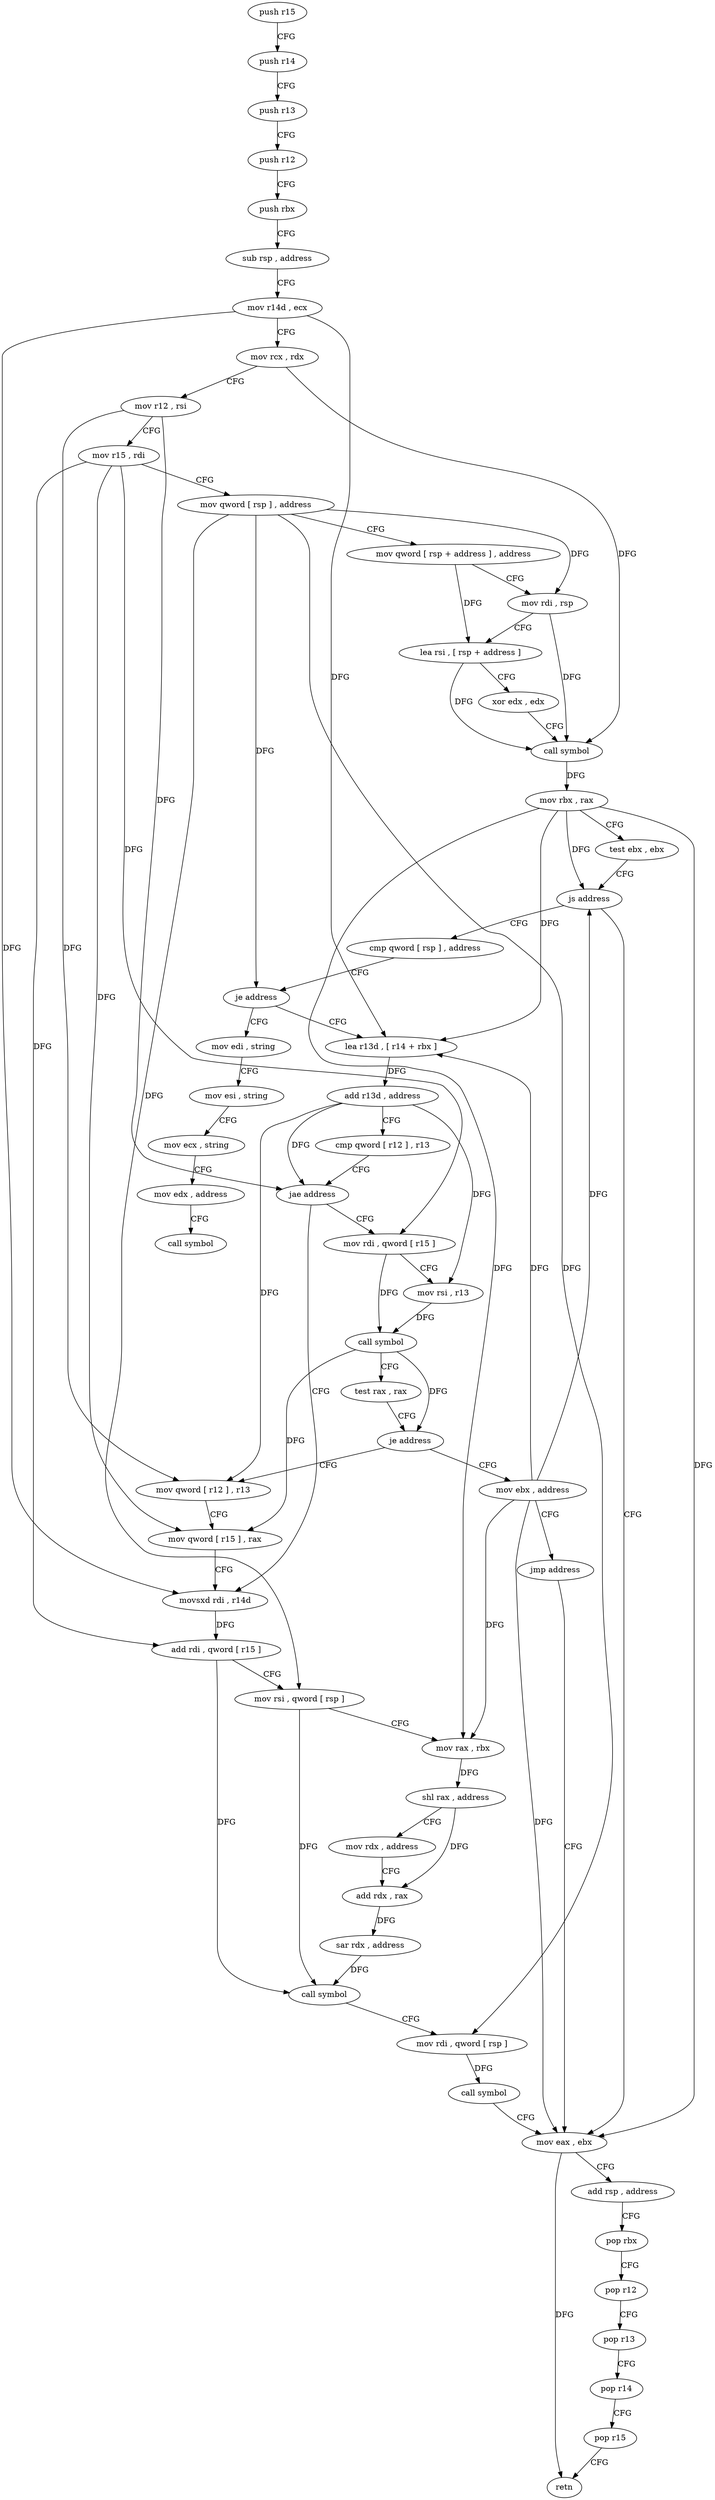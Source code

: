 digraph "func" {
"4211664" [label = "push r15" ]
"4211666" [label = "push r14" ]
"4211668" [label = "push r13" ]
"4211670" [label = "push r12" ]
"4211672" [label = "push rbx" ]
"4211673" [label = "sub rsp , address" ]
"4211677" [label = "mov r14d , ecx" ]
"4211680" [label = "mov rcx , rdx" ]
"4211683" [label = "mov r12 , rsi" ]
"4211686" [label = "mov r15 , rdi" ]
"4211689" [label = "mov qword [ rsp ] , address" ]
"4211697" [label = "mov qword [ rsp + address ] , address" ]
"4211706" [label = "mov rdi , rsp" ]
"4211709" [label = "lea rsi , [ rsp + address ]" ]
"4211714" [label = "xor edx , edx" ]
"4211716" [label = "call symbol" ]
"4211721" [label = "mov rbx , rax" ]
"4211724" [label = "test ebx , ebx" ]
"4211726" [label = "js address" ]
"4211820" [label = "mov eax , ebx" ]
"4211728" [label = "cmp qword [ rsp ] , address" ]
"4211822" [label = "add rsp , address" ]
"4211826" [label = "pop rbx" ]
"4211827" [label = "pop r12" ]
"4211829" [label = "pop r13" ]
"4211831" [label = "pop r14" ]
"4211833" [label = "pop r15" ]
"4211835" [label = "retn" ]
"4211733" [label = "je address" ]
"4211843" [label = "mov edi , string" ]
"4211735" [label = "lea r13d , [ r14 + rbx ]" ]
"4211848" [label = "mov esi , string" ]
"4211853" [label = "mov ecx , string" ]
"4211858" [label = "mov edx , address" ]
"4211863" [label = "call symbol" ]
"4211739" [label = "add r13d , address" ]
"4211743" [label = "cmp qword [ r12 ] , r13" ]
"4211747" [label = "jae address" ]
"4211772" [label = "movsxd rdi , r14d" ]
"4211749" [label = "mov rdi , qword [ r15 ]" ]
"4211775" [label = "add rdi , qword [ r15 ]" ]
"4211778" [label = "mov rsi , qword [ rsp ]" ]
"4211782" [label = "mov rax , rbx" ]
"4211785" [label = "shl rax , address" ]
"4211789" [label = "mov rdx , address" ]
"4211799" [label = "add rdx , rax" ]
"4211802" [label = "sar rdx , address" ]
"4211806" [label = "call symbol" ]
"4211811" [label = "mov rdi , qword [ rsp ]" ]
"4211815" [label = "call symbol" ]
"4211752" [label = "mov rsi , r13" ]
"4211755" [label = "call symbol" ]
"4211760" [label = "test rax , rax" ]
"4211763" [label = "je address" ]
"4211836" [label = "mov ebx , address" ]
"4211765" [label = "mov qword [ r12 ] , r13" ]
"4211841" [label = "jmp address" ]
"4211769" [label = "mov qword [ r15 ] , rax" ]
"4211664" -> "4211666" [ label = "CFG" ]
"4211666" -> "4211668" [ label = "CFG" ]
"4211668" -> "4211670" [ label = "CFG" ]
"4211670" -> "4211672" [ label = "CFG" ]
"4211672" -> "4211673" [ label = "CFG" ]
"4211673" -> "4211677" [ label = "CFG" ]
"4211677" -> "4211680" [ label = "CFG" ]
"4211677" -> "4211735" [ label = "DFG" ]
"4211677" -> "4211772" [ label = "DFG" ]
"4211680" -> "4211683" [ label = "CFG" ]
"4211680" -> "4211716" [ label = "DFG" ]
"4211683" -> "4211686" [ label = "CFG" ]
"4211683" -> "4211747" [ label = "DFG" ]
"4211683" -> "4211765" [ label = "DFG" ]
"4211686" -> "4211689" [ label = "CFG" ]
"4211686" -> "4211775" [ label = "DFG" ]
"4211686" -> "4211749" [ label = "DFG" ]
"4211686" -> "4211769" [ label = "DFG" ]
"4211689" -> "4211697" [ label = "CFG" ]
"4211689" -> "4211733" [ label = "DFG" ]
"4211689" -> "4211778" [ label = "DFG" ]
"4211689" -> "4211811" [ label = "DFG" ]
"4211689" -> "4211706" [ label = "DFG" ]
"4211697" -> "4211706" [ label = "CFG" ]
"4211697" -> "4211709" [ label = "DFG" ]
"4211706" -> "4211709" [ label = "CFG" ]
"4211706" -> "4211716" [ label = "DFG" ]
"4211709" -> "4211714" [ label = "CFG" ]
"4211709" -> "4211716" [ label = "DFG" ]
"4211714" -> "4211716" [ label = "CFG" ]
"4211716" -> "4211721" [ label = "DFG" ]
"4211721" -> "4211724" [ label = "CFG" ]
"4211721" -> "4211726" [ label = "DFG" ]
"4211721" -> "4211820" [ label = "DFG" ]
"4211721" -> "4211735" [ label = "DFG" ]
"4211721" -> "4211782" [ label = "DFG" ]
"4211724" -> "4211726" [ label = "CFG" ]
"4211726" -> "4211820" [ label = "CFG" ]
"4211726" -> "4211728" [ label = "CFG" ]
"4211820" -> "4211822" [ label = "CFG" ]
"4211820" -> "4211835" [ label = "DFG" ]
"4211728" -> "4211733" [ label = "CFG" ]
"4211822" -> "4211826" [ label = "CFG" ]
"4211826" -> "4211827" [ label = "CFG" ]
"4211827" -> "4211829" [ label = "CFG" ]
"4211829" -> "4211831" [ label = "CFG" ]
"4211831" -> "4211833" [ label = "CFG" ]
"4211833" -> "4211835" [ label = "CFG" ]
"4211733" -> "4211843" [ label = "CFG" ]
"4211733" -> "4211735" [ label = "CFG" ]
"4211843" -> "4211848" [ label = "CFG" ]
"4211735" -> "4211739" [ label = "DFG" ]
"4211848" -> "4211853" [ label = "CFG" ]
"4211853" -> "4211858" [ label = "CFG" ]
"4211858" -> "4211863" [ label = "CFG" ]
"4211739" -> "4211743" [ label = "CFG" ]
"4211739" -> "4211747" [ label = "DFG" ]
"4211739" -> "4211752" [ label = "DFG" ]
"4211739" -> "4211765" [ label = "DFG" ]
"4211743" -> "4211747" [ label = "CFG" ]
"4211747" -> "4211772" [ label = "CFG" ]
"4211747" -> "4211749" [ label = "CFG" ]
"4211772" -> "4211775" [ label = "DFG" ]
"4211749" -> "4211752" [ label = "CFG" ]
"4211749" -> "4211755" [ label = "DFG" ]
"4211775" -> "4211778" [ label = "CFG" ]
"4211775" -> "4211806" [ label = "DFG" ]
"4211778" -> "4211782" [ label = "CFG" ]
"4211778" -> "4211806" [ label = "DFG" ]
"4211782" -> "4211785" [ label = "DFG" ]
"4211785" -> "4211789" [ label = "CFG" ]
"4211785" -> "4211799" [ label = "DFG" ]
"4211789" -> "4211799" [ label = "CFG" ]
"4211799" -> "4211802" [ label = "DFG" ]
"4211802" -> "4211806" [ label = "DFG" ]
"4211806" -> "4211811" [ label = "CFG" ]
"4211811" -> "4211815" [ label = "DFG" ]
"4211815" -> "4211820" [ label = "CFG" ]
"4211752" -> "4211755" [ label = "DFG" ]
"4211755" -> "4211760" [ label = "CFG" ]
"4211755" -> "4211763" [ label = "DFG" ]
"4211755" -> "4211769" [ label = "DFG" ]
"4211760" -> "4211763" [ label = "CFG" ]
"4211763" -> "4211836" [ label = "CFG" ]
"4211763" -> "4211765" [ label = "CFG" ]
"4211836" -> "4211841" [ label = "CFG" ]
"4211836" -> "4211726" [ label = "DFG" ]
"4211836" -> "4211820" [ label = "DFG" ]
"4211836" -> "4211735" [ label = "DFG" ]
"4211836" -> "4211782" [ label = "DFG" ]
"4211765" -> "4211769" [ label = "CFG" ]
"4211841" -> "4211820" [ label = "CFG" ]
"4211769" -> "4211772" [ label = "CFG" ]
}
